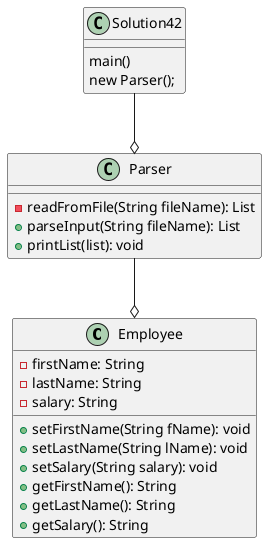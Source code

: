 @startuml

'/*
' * UCF COP3330 Fall 2021 Assignment 4 Solutions
' * Copyright 2021 Jeanne Moore
' */

class Employee {
    - firstName: String
    - lastName: String
    - salary: String
    + setFirstName(String fName): void
    + setLastName(String lName): void
    + setSalary(String salary): void
    + getFirstName(): String
    + getLastName(): String
    + getSalary(): String
}


class Parser {
    -readFromFile(String fileName): List
    +parseInput(String fileName): List
    +printList(list): void
}


class Solution42 {
    main()
    new Parser();
}

Solution42 --o Parser

Parser --o Employee
@enduml